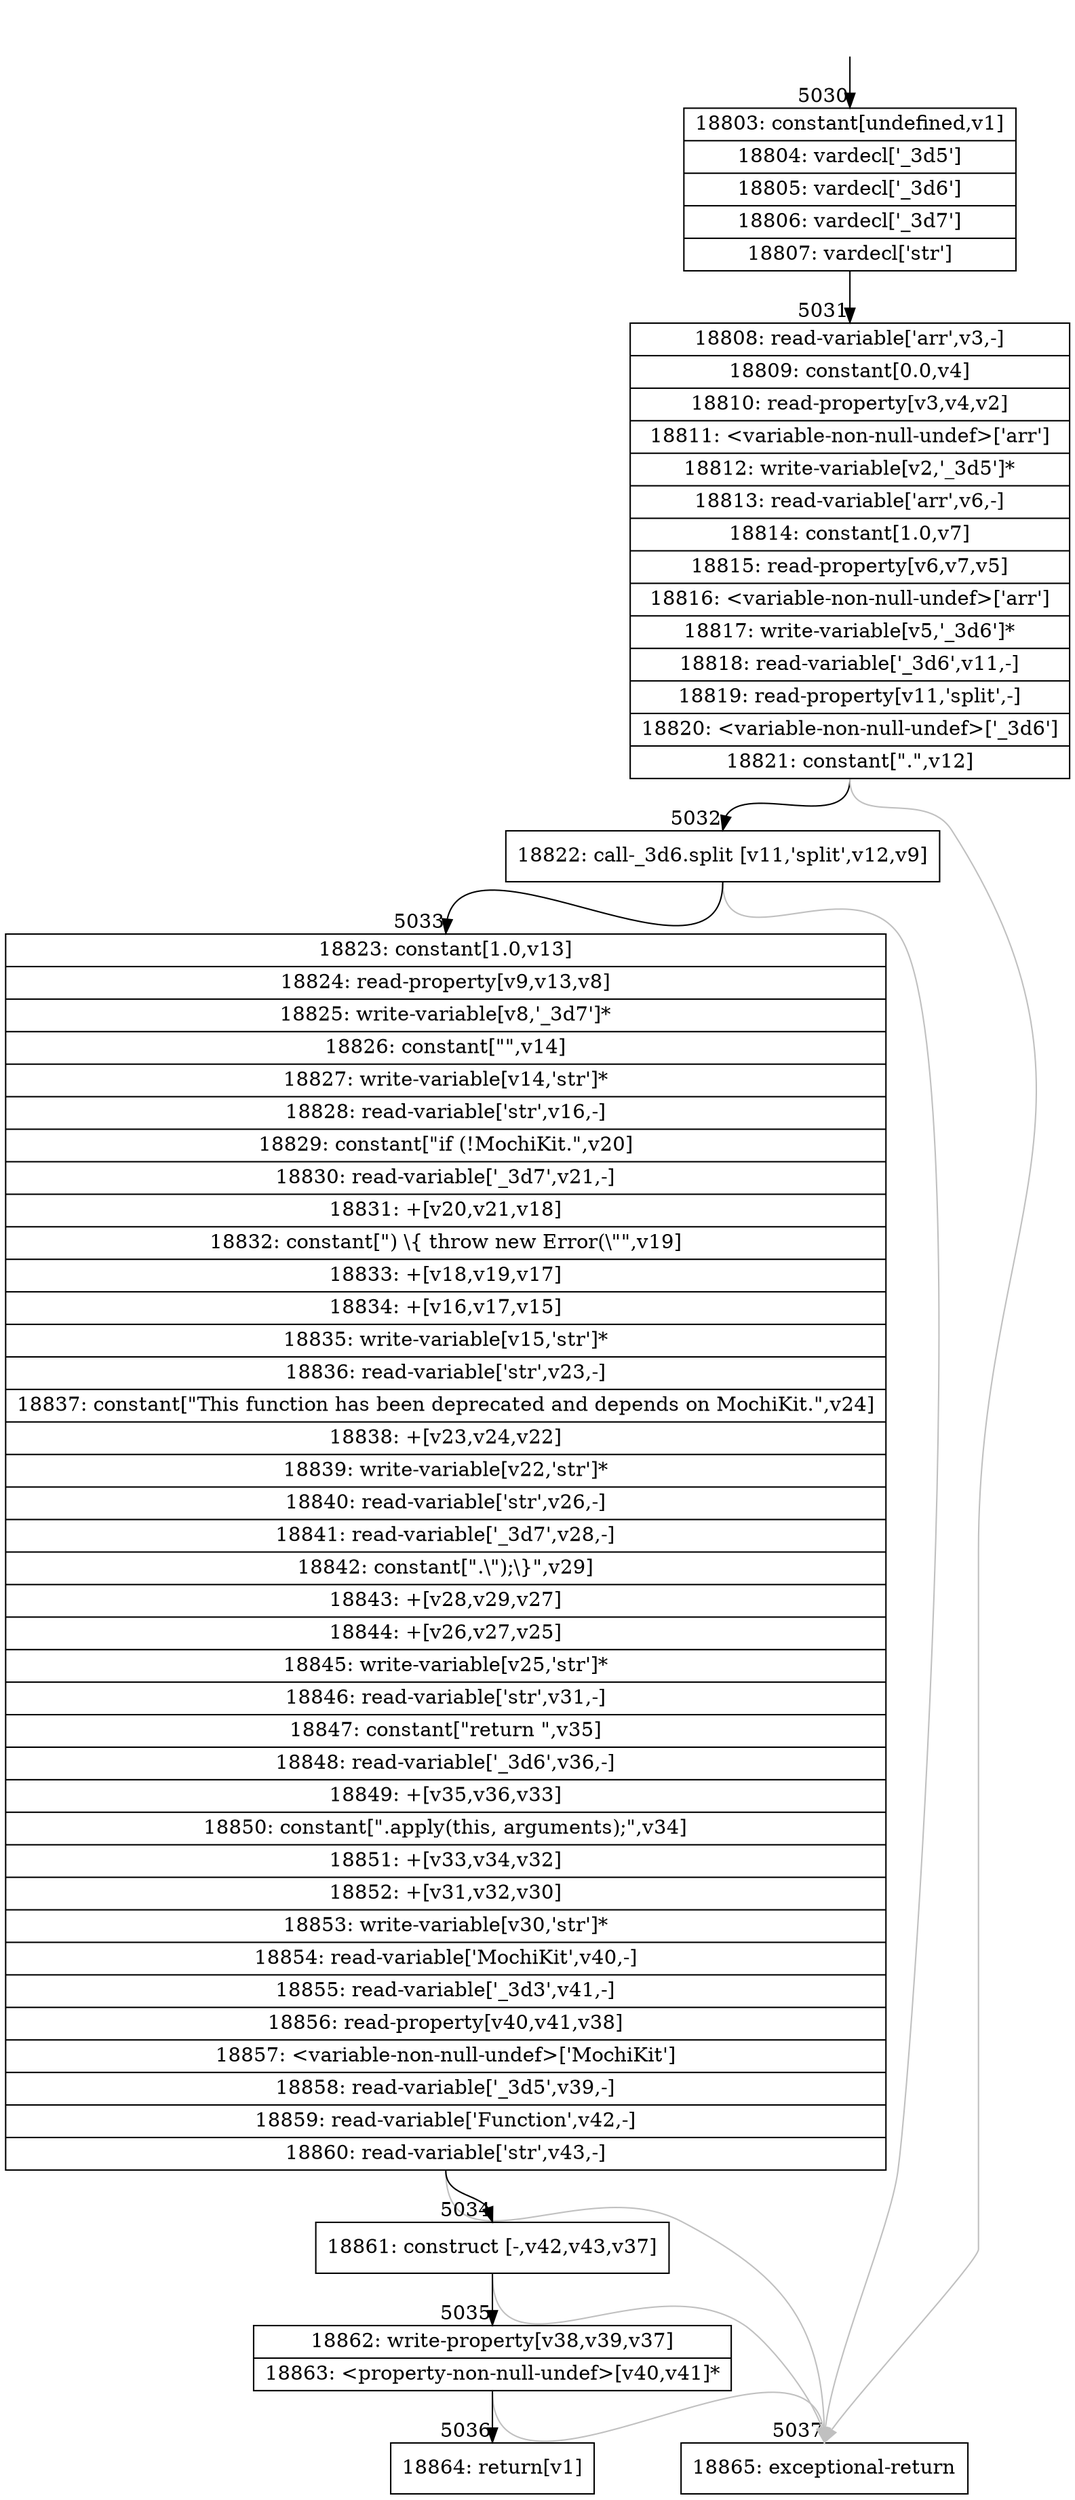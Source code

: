 digraph {
rankdir="TD"
BB_entry361[shape=none,label=""];
BB_entry361 -> BB5030 [tailport=s, headport=n, headlabel="    5030"]
BB5030 [shape=record label="{18803: constant[undefined,v1]|18804: vardecl['_3d5']|18805: vardecl['_3d6']|18806: vardecl['_3d7']|18807: vardecl['str']}" ] 
BB5030 -> BB5031 [tailport=s, headport=n, headlabel="      5031"]
BB5031 [shape=record label="{18808: read-variable['arr',v3,-]|18809: constant[0.0,v4]|18810: read-property[v3,v4,v2]|18811: \<variable-non-null-undef\>['arr']|18812: write-variable[v2,'_3d5']*|18813: read-variable['arr',v6,-]|18814: constant[1.0,v7]|18815: read-property[v6,v7,v5]|18816: \<variable-non-null-undef\>['arr']|18817: write-variable[v5,'_3d6']*|18818: read-variable['_3d6',v11,-]|18819: read-property[v11,'split',-]|18820: \<variable-non-null-undef\>['_3d6']|18821: constant[\".\",v12]}" ] 
BB5031 -> BB5032 [tailport=s, headport=n, headlabel="      5032"]
BB5031 -> BB5037 [tailport=s, headport=n, color=gray, headlabel="      5037"]
BB5032 [shape=record label="{18822: call-_3d6.split [v11,'split',v12,v9]}" ] 
BB5032 -> BB5033 [tailport=s, headport=n, headlabel="      5033"]
BB5032 -> BB5037 [tailport=s, headport=n, color=gray]
BB5033 [shape=record label="{18823: constant[1.0,v13]|18824: read-property[v9,v13,v8]|18825: write-variable[v8,'_3d7']*|18826: constant[\"\",v14]|18827: write-variable[v14,'str']*|18828: read-variable['str',v16,-]|18829: constant[\"if (!MochiKit.\",v20]|18830: read-variable['_3d7',v21,-]|18831: +[v20,v21,v18]|18832: constant[\") \\\{ throw new Error(\\\"\",v19]|18833: +[v18,v19,v17]|18834: +[v16,v17,v15]|18835: write-variable[v15,'str']*|18836: read-variable['str',v23,-]|18837: constant[\"This function has been deprecated and depends on MochiKit.\",v24]|18838: +[v23,v24,v22]|18839: write-variable[v22,'str']*|18840: read-variable['str',v26,-]|18841: read-variable['_3d7',v28,-]|18842: constant[\".\\\");\\\}\",v29]|18843: +[v28,v29,v27]|18844: +[v26,v27,v25]|18845: write-variable[v25,'str']*|18846: read-variable['str',v31,-]|18847: constant[\"return \",v35]|18848: read-variable['_3d6',v36,-]|18849: +[v35,v36,v33]|18850: constant[\".apply(this, arguments);\",v34]|18851: +[v33,v34,v32]|18852: +[v31,v32,v30]|18853: write-variable[v30,'str']*|18854: read-variable['MochiKit',v40,-]|18855: read-variable['_3d3',v41,-]|18856: read-property[v40,v41,v38]|18857: \<variable-non-null-undef\>['MochiKit']|18858: read-variable['_3d5',v39,-]|18859: read-variable['Function',v42,-]|18860: read-variable['str',v43,-]}" ] 
BB5033 -> BB5034 [tailport=s, headport=n, headlabel="      5034"]
BB5033 -> BB5037 [tailport=s, headport=n, color=gray]
BB5034 [shape=record label="{18861: construct [-,v42,v43,v37]}" ] 
BB5034 -> BB5035 [tailport=s, headport=n, headlabel="      5035"]
BB5034 -> BB5037 [tailport=s, headport=n, color=gray]
BB5035 [shape=record label="{18862: write-property[v38,v39,v37]|18863: \<property-non-null-undef\>[v40,v41]*}" ] 
BB5035 -> BB5036 [tailport=s, headport=n, headlabel="      5036"]
BB5035 -> BB5037 [tailport=s, headport=n, color=gray]
BB5036 [shape=record label="{18864: return[v1]}" ] 
BB5037 [shape=record label="{18865: exceptional-return}" ] 
//#$~ 3543
}
